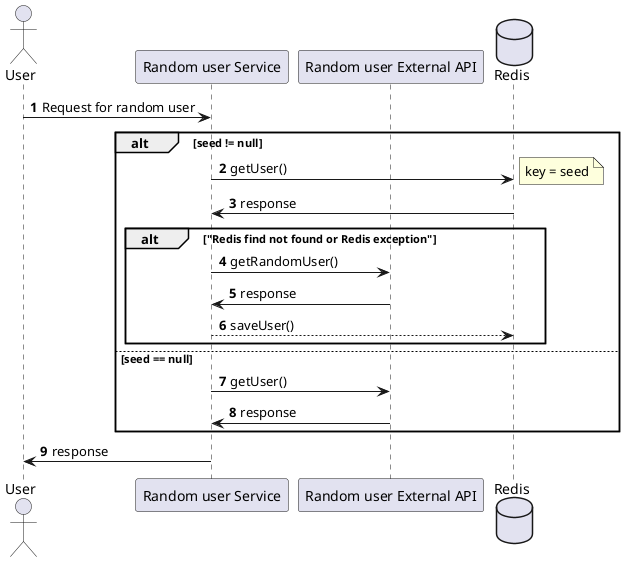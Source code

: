 @startuml
actor User
participant "Random user Service" as service
participant "Random user External API" as API
database "Redis" as cache
autonumber
User -> service : Request for random user
alt seed != null
service -> cache : getUser()
note right : key = seed
cache -> service : response
alt "Redis find not found or Redis exception"
service -> API : getRandomUser()
API -> service : response
service --> cache : saveUser()

end



else seed == null
service -> API : getUser()
API -> service : response
end

service -> User : response

@enduml